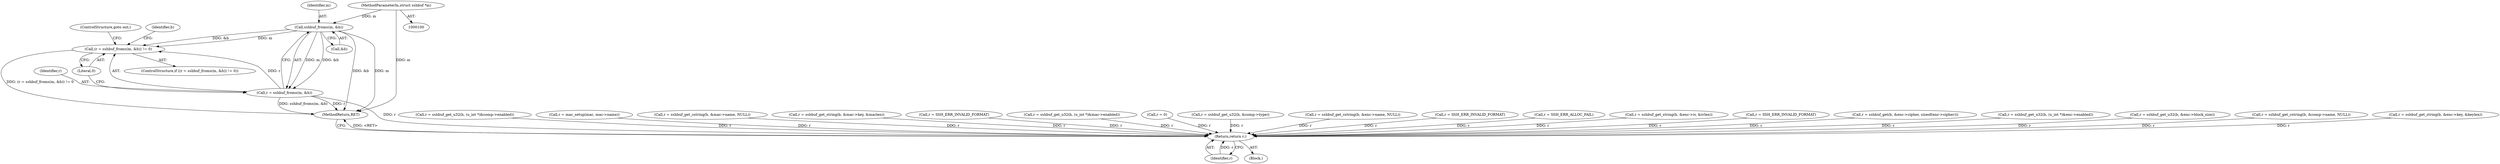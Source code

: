 digraph "0_src_3095060f479b86288e31c79ecbc5131a66bcd2f9_2@pointer" {
"1000139" [label="(Call,sshbuf_froms(m, &b))"];
"1000101" [label="(MethodParameterIn,struct sshbuf *m)"];
"1000136" [label="(Call,(r = sshbuf_froms(m, &b)) != 0)"];
"1000137" [label="(Call,r = sshbuf_froms(m, &b))"];
"1000416" [label="(Return,return r;)"];
"1000333" [label="(Call,r = sshbuf_get_u32(b, (u_int *)&comp->enabled))"];
"1000267" [label="(Call,r = mac_setup(mac, mac->name))"];
"1000254" [label="(Call,r = sshbuf_get_cstring(b, &mac->name, NULL))"];
"1000291" [label="(Call,r = sshbuf_get_string(b, &mac->key, &maclen))"];
"1000372" [label="(Call,r = SSH_ERR_INVALID_FORMAT)"];
"1000279" [label="(Call,r = sshbuf_get_u32(b, (u_int *)&mac->enabled))"];
"1000146" [label="(Identifier,b)"];
"1000408" [label="(Call,r = 0)"];
"1000141" [label="(Call,&b)"];
"1000322" [label="(Call,r = sshbuf_get_u32(b, &comp->type))"];
"1000169" [label="(Call,r = sshbuf_get_cstring(b, &enc->name, NULL))"];
"1000139" [label="(Call,sshbuf_froms(m, &b))"];
"1000310" [label="(Call,r = SSH_ERR_INVALID_FORMAT)"];
"1000140" [label="(Identifier,m)"];
"1000137" [label="(Call,r = sshbuf_froms(m, &b))"];
"1000131" [label="(Call,r = SSH_ERR_ALLOC_FAIL)"];
"1000144" [label="(ControlStructure,goto out;)"];
"1000232" [label="(Call,r = sshbuf_get_string(b, &enc->iv, &ivlen))"];
"1000382" [label="(Call,r = SSH_ERR_INVALID_FORMAT)"];
"1000101" [label="(MethodParameterIn,struct sshbuf *m)"];
"1000181" [label="(Call,r = sshbuf_get(b, &enc->cipher, sizeof(enc->cipher)))"];
"1000416" [label="(Return,return r;)"];
"1000138" [label="(Identifier,r)"];
"1000196" [label="(Call,r = sshbuf_get_u32(b, (u_int *)&enc->enabled))"];
"1000136" [label="(Call,(r = sshbuf_froms(m, &b)) != 0)"];
"1000417" [label="(Identifier,r)"];
"1000209" [label="(Call,r = sshbuf_get_u32(b, &enc->block_size))"];
"1000104" [label="(Block,)"];
"1000345" [label="(Call,r = sshbuf_get_cstring(b, &comp->name, NULL))"];
"1000418" [label="(MethodReturn,RET)"];
"1000135" [label="(ControlStructure,if ((r = sshbuf_froms(m, &b)) != 0))"];
"1000220" [label="(Call,r = sshbuf_get_string(b, &enc->key, &keylen))"];
"1000143" [label="(Literal,0)"];
"1000139" -> "1000137"  [label="AST: "];
"1000139" -> "1000141"  [label="CFG: "];
"1000140" -> "1000139"  [label="AST: "];
"1000141" -> "1000139"  [label="AST: "];
"1000137" -> "1000139"  [label="CFG: "];
"1000139" -> "1000418"  [label="DDG: &b"];
"1000139" -> "1000418"  [label="DDG: m"];
"1000139" -> "1000136"  [label="DDG: m"];
"1000139" -> "1000136"  [label="DDG: &b"];
"1000139" -> "1000137"  [label="DDG: m"];
"1000139" -> "1000137"  [label="DDG: &b"];
"1000101" -> "1000139"  [label="DDG: m"];
"1000101" -> "1000100"  [label="AST: "];
"1000101" -> "1000418"  [label="DDG: m"];
"1000136" -> "1000135"  [label="AST: "];
"1000136" -> "1000143"  [label="CFG: "];
"1000137" -> "1000136"  [label="AST: "];
"1000143" -> "1000136"  [label="AST: "];
"1000144" -> "1000136"  [label="CFG: "];
"1000146" -> "1000136"  [label="CFG: "];
"1000136" -> "1000418"  [label="DDG: (r = sshbuf_froms(m, &b)) != 0"];
"1000137" -> "1000136"  [label="DDG: r"];
"1000138" -> "1000137"  [label="AST: "];
"1000143" -> "1000137"  [label="CFG: "];
"1000137" -> "1000418"  [label="DDG: sshbuf_froms(m, &b)"];
"1000137" -> "1000418"  [label="DDG: r"];
"1000137" -> "1000416"  [label="DDG: r"];
"1000416" -> "1000104"  [label="AST: "];
"1000416" -> "1000417"  [label="CFG: "];
"1000417" -> "1000416"  [label="AST: "];
"1000418" -> "1000416"  [label="CFG: "];
"1000416" -> "1000418"  [label="DDG: <RET>"];
"1000417" -> "1000416"  [label="DDG: r"];
"1000181" -> "1000416"  [label="DDG: r"];
"1000333" -> "1000416"  [label="DDG: r"];
"1000220" -> "1000416"  [label="DDG: r"];
"1000279" -> "1000416"  [label="DDG: r"];
"1000408" -> "1000416"  [label="DDG: r"];
"1000254" -> "1000416"  [label="DDG: r"];
"1000310" -> "1000416"  [label="DDG: r"];
"1000131" -> "1000416"  [label="DDG: r"];
"1000267" -> "1000416"  [label="DDG: r"];
"1000372" -> "1000416"  [label="DDG: r"];
"1000196" -> "1000416"  [label="DDG: r"];
"1000291" -> "1000416"  [label="DDG: r"];
"1000382" -> "1000416"  [label="DDG: r"];
"1000209" -> "1000416"  [label="DDG: r"];
"1000232" -> "1000416"  [label="DDG: r"];
"1000322" -> "1000416"  [label="DDG: r"];
"1000169" -> "1000416"  [label="DDG: r"];
"1000345" -> "1000416"  [label="DDG: r"];
}
